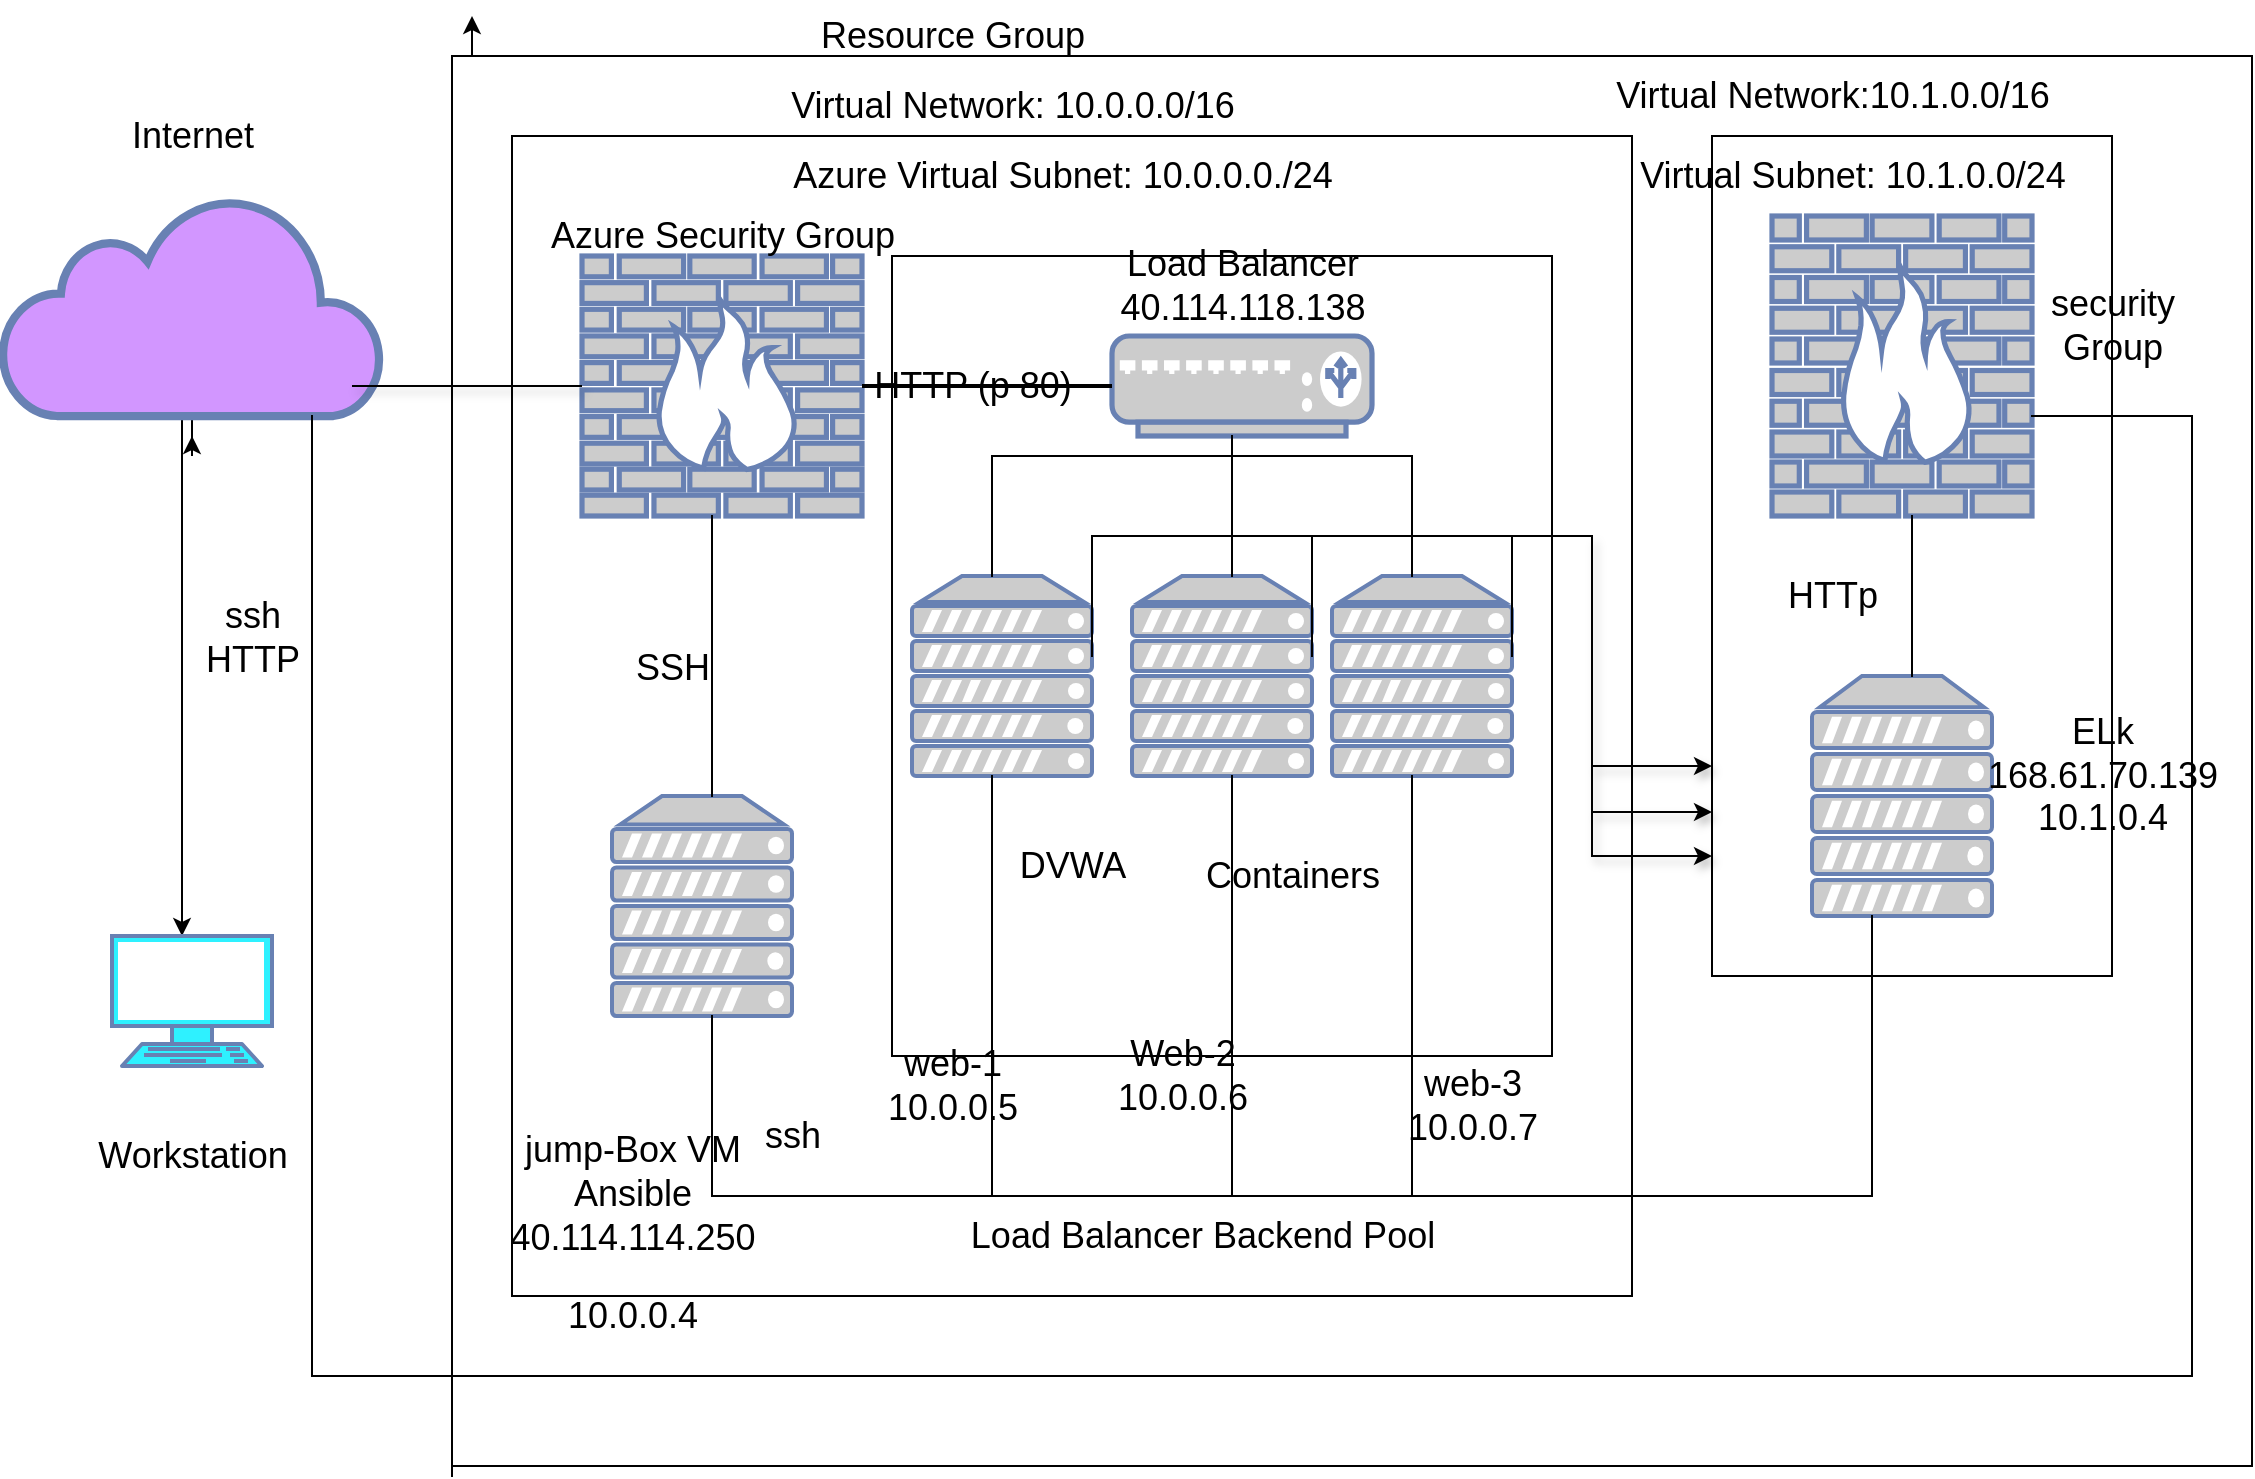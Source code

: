 <mxfile version="16.2.7" type="google"><diagram id="fpanpcyWLFvpl7aBe42c" name="Page-1"><mxGraphModel dx="2947" dy="1600" grid="1" gridSize="10" guides="1" tooltips="1" connect="1" arrows="1" fold="1" page="1" pageScale="1" pageWidth="1100" pageHeight="850" math="0" shadow="0"><root><mxCell id="0"/><mxCell id="1" parent="0"/><mxCell id="buvxhbNdVt5E5L7XgBYT-3" value="" style="fontColor=#0066CC;verticalAlign=top;verticalLabelPosition=bottom;labelPosition=center;align=center;html=1;outlineConnect=0;fillColor=#CCCCCC;strokeColor=#6881B3;gradientColor=none;gradientDirection=north;strokeWidth=2;shape=mxgraph.networks.load_balancer;" parent="1" vertex="1"><mxGeometry x="540" y="160" width="130" height="50" as="geometry"/></mxCell><mxCell id="buvxhbNdVt5E5L7XgBYT-5" value="" style="fontColor=#0066CC;verticalAlign=top;verticalLabelPosition=bottom;labelPosition=center;align=center;html=1;outlineConnect=0;fillColor=#CCCCCC;strokeColor=#6881B3;gradientColor=none;gradientDirection=north;strokeWidth=2;shape=mxgraph.networks.firewall;" parent="1" vertex="1"><mxGeometry x="870" y="100" width="130" height="150" as="geometry"/></mxCell><mxCell id="buvxhbNdVt5E5L7XgBYT-6" value="" style="fontColor=#0066CC;verticalAlign=top;verticalLabelPosition=bottom;labelPosition=center;align=center;html=1;outlineConnect=0;fillColor=#CCCCCC;strokeColor=#6881B3;gradientColor=none;gradientDirection=north;strokeWidth=2;shape=mxgraph.networks.server;" parent="1" vertex="1"><mxGeometry x="440" y="280" width="90" height="100" as="geometry"/></mxCell><mxCell id="buvxhbNdVt5E5L7XgBYT-8" value="" style="fontColor=#0066CC;verticalAlign=top;verticalLabelPosition=bottom;labelPosition=center;align=center;html=1;outlineConnect=0;fillColor=#CCCCCC;strokeColor=#6881B3;gradientColor=none;gradientDirection=north;strokeWidth=2;shape=mxgraph.networks.server;" parent="1" vertex="1"><mxGeometry x="550" y="280" width="90" height="100" as="geometry"/></mxCell><mxCell id="buvxhbNdVt5E5L7XgBYT-9" value="" style="fontColor=#0066CC;verticalAlign=top;verticalLabelPosition=bottom;labelPosition=center;align=center;html=1;outlineConnect=0;fillColor=#CCCCCC;strokeColor=#6881B3;gradientColor=none;gradientDirection=north;strokeWidth=2;shape=mxgraph.networks.server;direction=east;" parent="1" vertex="1"><mxGeometry x="890" y="330" width="90" height="120" as="geometry"/></mxCell><mxCell id="buvxhbNdVt5E5L7XgBYT-10" value="" style="fontColor=#0066CC;verticalAlign=top;verticalLabelPosition=bottom;labelPosition=center;align=center;html=1;outlineConnect=0;fillColor=#CCCCCC;strokeColor=#6881B3;gradientColor=none;gradientDirection=north;strokeWidth=2;shape=mxgraph.networks.server;" parent="1" vertex="1"><mxGeometry x="650" y="280" width="90" height="100" as="geometry"/></mxCell><mxCell id="buvxhbNdVt5E5L7XgBYT-14" style="edgeStyle=orthogonalEdgeStyle;rounded=0;orthogonalLoop=1;jettySize=auto;html=1;exitX=0.5;exitY=1;exitDx=0;exitDy=0;exitPerimeter=0;" parent="1" source="buvxhbNdVt5E5L7XgBYT-12" target="buvxhbNdVt5E5L7XgBYT-13" edge="1"><mxGeometry relative="1" as="geometry"><Array as="points"><mxPoint x="75" y="170"/><mxPoint x="75" y="170"/></Array></mxGeometry></mxCell><mxCell id="r-53dhZYdvqbwPL05TkR-11" style="edgeStyle=orthogonalEdgeStyle;rounded=0;orthogonalLoop=1;jettySize=auto;html=1;fontSize=18;" edge="1" parent="1" source="buvxhbNdVt5E5L7XgBYT-12"><mxGeometry relative="1" as="geometry"><mxPoint x="80" y="210" as="targetPoint"/></mxGeometry></mxCell><mxCell id="buvxhbNdVt5E5L7XgBYT-12" value="" style="html=1;outlineConnect=0;fillColor=#D296FF;strokeColor=#6881B3;gradientColor=none;gradientDirection=north;strokeWidth=2;shape=mxgraph.networks.cloud;fontColor=#ffffff;" parent="1" vertex="1"><mxGeometry x="-15" y="90" width="190" height="110" as="geometry"/></mxCell><mxCell id="buvxhbNdVt5E5L7XgBYT-13" value="" style="fontColor=#0066CC;verticalAlign=top;verticalLabelPosition=bottom;labelPosition=center;align=center;html=1;outlineConnect=0;fillColor=#2EF1FF;strokeColor=#6881B3;gradientColor=none;gradientDirection=north;strokeWidth=2;shape=mxgraph.networks.terminal;" parent="1" vertex="1"><mxGeometry x="40" y="460" width="80" height="65" as="geometry"/></mxCell><mxCell id="buvxhbNdVt5E5L7XgBYT-7" value="" style="fontColor=#0066CC;verticalAlign=top;verticalLabelPosition=bottom;labelPosition=center;align=center;html=1;outlineConnect=0;fillColor=#CCCCCC;strokeColor=#6881B3;gradientColor=none;gradientDirection=north;strokeWidth=2;shape=mxgraph.networks.server;" parent="1" vertex="1"><mxGeometry x="290" y="390" width="90" height="110" as="geometry"/></mxCell><mxCell id="buvxhbNdVt5E5L7XgBYT-4" value="" style="fontColor=#0066CC;verticalAlign=top;verticalLabelPosition=bottom;labelPosition=center;align=center;html=1;outlineConnect=0;fillColor=#CCCCCC;strokeColor=#6881B3;gradientColor=none;gradientDirection=north;strokeWidth=2;shape=mxgraph.networks.firewall;" parent="1" vertex="1"><mxGeometry x="275" y="120" width="140" height="130" as="geometry"/></mxCell><mxCell id="buvxhbNdVt5E5L7XgBYT-74" value="" style="endArrow=none;html=1;rounded=0;shadow=1;exitX=0;exitY=0.5;exitDx=0;exitDy=0;exitPerimeter=0;entryX=0.921;entryY=0.864;entryDx=0;entryDy=0;entryPerimeter=0;" parent="1" source="buvxhbNdVt5E5L7XgBYT-4" target="buvxhbNdVt5E5L7XgBYT-12" edge="1"><mxGeometry width="50" height="50" relative="1" as="geometry"><mxPoint x="730" y="390" as="sourcePoint"/><mxPoint x="180" y="185" as="targetPoint"/></mxGeometry></mxCell><mxCell id="buvxhbNdVt5E5L7XgBYT-75" value="" style="shape=partialRectangle;whiteSpace=wrap;html=1;top=0;left=0;fillColor=none;direction=south;" parent="1" vertex="1"><mxGeometry x="140" y="200" width="940" height="480" as="geometry"/></mxCell><mxCell id="buvxhbNdVt5E5L7XgBYT-76" value="" style="shape=partialRectangle;whiteSpace=wrap;html=1;top=0;left=0;fillColor=none;direction=north;" parent="1" vertex="1"><mxGeometry x="1000" y="200" width="80" height="480" as="geometry"/></mxCell><mxCell id="buvxhbNdVt5E5L7XgBYT-77" value="" style="shape=partialRectangle;whiteSpace=wrap;html=1;right=0;top=0;bottom=0;fillColor=none;routingCenterX=-0.5;" parent="1" vertex="1"><mxGeometry x="340" y="250" width="470" height="140" as="geometry"/></mxCell><mxCell id="buvxhbNdVt5E5L7XgBYT-78" value="" style="shape=partialRectangle;whiteSpace=wrap;html=1;top=0;left=0;fillColor=none;" parent="1" vertex="1"><mxGeometry x="340" y="450" width="580" height="140" as="geometry"/></mxCell><mxCell id="buvxhbNdVt5E5L7XgBYT-81" value="" style="shape=partialRectangle;whiteSpace=wrap;html=1;right=0;top=0;bottom=0;fillColor=none;routingCenterX=-0.5;" parent="1" vertex="1"><mxGeometry x="340" y="500" width="120" height="90" as="geometry"/></mxCell><mxCell id="buvxhbNdVt5E5L7XgBYT-82" value="" style="shape=partialRectangle;whiteSpace=wrap;html=1;bottom=0;right=0;fillColor=none;" parent="1" vertex="1"><mxGeometry x="210" y="20" width="900" height="710" as="geometry"/></mxCell><mxCell id="r-53dhZYdvqbwPL05TkR-36" style="edgeStyle=orthogonalEdgeStyle;rounded=0;orthogonalLoop=1;jettySize=auto;html=1;exitX=0;exitY=0;exitDx=0;exitDy=0;fontSize=18;" edge="1" parent="1" source="buvxhbNdVt5E5L7XgBYT-83"><mxGeometry relative="1" as="geometry"><mxPoint x="220" as="targetPoint"/></mxGeometry></mxCell><mxCell id="buvxhbNdVt5E5L7XgBYT-83" value="" style="shape=partialRectangle;whiteSpace=wrap;html=1;top=0;left=0;fillColor=none;" parent="1" vertex="1"><mxGeometry x="210" y="20" width="900" height="705" as="geometry"/></mxCell><mxCell id="buvxhbNdVt5E5L7XgBYT-86" value="" style="line;strokeWidth=2;html=1;" parent="1" vertex="1"><mxGeometry x="415" y="180" width="125" height="10" as="geometry"/></mxCell><mxCell id="buvxhbNdVt5E5L7XgBYT-88" value="" style="shape=partialRectangle;whiteSpace=wrap;html=1;bottom=0;right=0;fillColor=none;" parent="1" vertex="1"><mxGeometry x="480" y="220" width="120" height="60" as="geometry"/></mxCell><mxCell id="buvxhbNdVt5E5L7XgBYT-89" value="" style="shape=partialRectangle;whiteSpace=wrap;html=1;right=0;top=0;bottom=0;fillColor=none;routingCenterX=-0.5;" parent="1" vertex="1"><mxGeometry x="600" y="210" width="120" height="70" as="geometry"/></mxCell><mxCell id="buvxhbNdVt5E5L7XgBYT-92" value="" style="shape=partialRectangle;whiteSpace=wrap;html=1;top=0;left=0;fillColor=none;direction=north;" parent="1" vertex="1"><mxGeometry x="600" y="220" width="90" height="60" as="geometry"/></mxCell><mxCell id="buvxhbNdVt5E5L7XgBYT-93" value="" style="shape=partialRectangle;whiteSpace=wrap;html=1;bottom=0;right=0;fillColor=none;" parent="1" vertex="1"><mxGeometry x="240" y="60" width="560" height="580" as="geometry"/></mxCell><mxCell id="buvxhbNdVt5E5L7XgBYT-94" value="" style="shape=partialRectangle;whiteSpace=wrap;html=1;top=0;left=0;fillColor=none;" parent="1" vertex="1"><mxGeometry x="240" y="60" width="560" height="580" as="geometry"/></mxCell><mxCell id="buvxhbNdVt5E5L7XgBYT-95" value="" style="shape=partialRectangle;whiteSpace=wrap;html=1;bottom=0;right=0;fillColor=none;" parent="1" vertex="1"><mxGeometry x="430" y="120" width="330" height="400" as="geometry"/></mxCell><mxCell id="buvxhbNdVt5E5L7XgBYT-96" value="" style="shape=partialRectangle;whiteSpace=wrap;html=1;top=0;left=0;fillColor=none;" parent="1" vertex="1"><mxGeometry x="430" y="120" width="330" height="400" as="geometry"/></mxCell><mxCell id="buvxhbNdVt5E5L7XgBYT-98" value="" style="shape=partialRectangle;whiteSpace=wrap;html=1;top=0;bottom=0;fillColor=none;" parent="1" vertex="1"><mxGeometry x="480" y="380" width="120" height="210" as="geometry"/></mxCell><mxCell id="buvxhbNdVt5E5L7XgBYT-100" value="" style="shape=partialRectangle;whiteSpace=wrap;html=1;right=0;top=0;bottom=0;fillColor=none;routingCenterX=-0.5;" parent="1" vertex="1"><mxGeometry x="940" y="250" width="120" height="80" as="geometry"/></mxCell><mxCell id="buvxhbNdVt5E5L7XgBYT-101" value="" style="shape=partialRectangle;whiteSpace=wrap;html=1;bottom=0;right=0;fillColor=none;" parent="1" vertex="1"><mxGeometry x="840" y="60" width="200" height="420" as="geometry"/></mxCell><mxCell id="buvxhbNdVt5E5L7XgBYT-103" value="" style="shape=partialRectangle;whiteSpace=wrap;html=1;top=0;left=0;fillColor=none;" parent="1" vertex="1"><mxGeometry x="840" y="60" width="200" height="420" as="geometry"/></mxCell><mxCell id="buvxhbNdVt5E5L7XgBYT-111" value="" style="shape=partialRectangle;whiteSpace=wrap;html=1;bottom=0;right=0;fillColor=none;" parent="1" vertex="1"><mxGeometry x="530" y="260" width="110" height="60" as="geometry"/></mxCell><mxCell id="buvxhbNdVt5E5L7XgBYT-115" value="" style="shape=partialRectangle;whiteSpace=wrap;html=1;bottom=0;right=0;fillColor=none;" parent="1" vertex="1"><mxGeometry x="640" y="260" width="100" height="60" as="geometry"/></mxCell><mxCell id="buvxhbNdVt5E5L7XgBYT-116" value="" style="shape=partialRectangle;whiteSpace=wrap;html=1;bottom=0;right=0;fillColor=none;" parent="1" vertex="1"><mxGeometry x="740" y="260" width="40" height="60" as="geometry"/></mxCell><mxCell id="buvxhbNdVt5E5L7XgBYT-99" value="" style="shape=partialRectangle;whiteSpace=wrap;html=1;right=0;top=0;bottom=0;fillColor=none;routingCenterX=-0.5;" parent="1" vertex="1"><mxGeometry x="690" y="380" width="120" height="210" as="geometry"/></mxCell><mxCell id="buvxhbNdVt5E5L7XgBYT-119" value="" style="edgeStyle=segmentEdgeStyle;endArrow=classic;html=1;rounded=0;shadow=1;exitX=1;exitY=0;exitDx=0;exitDy=0;" parent="1" source="buvxhbNdVt5E5L7XgBYT-116" target="buvxhbNdVt5E5L7XgBYT-103" edge="1"><mxGeometry width="50" height="50" relative="1" as="geometry"><mxPoint x="800" y="430" as="sourcePoint"/><mxPoint x="850" y="380" as="targetPoint"/><Array as="points"><mxPoint x="780" y="420"/></Array></mxGeometry></mxCell><mxCell id="buvxhbNdVt5E5L7XgBYT-122" value="" style="edgeStyle=elbowEdgeStyle;elbow=vertical;endArrow=classic;html=1;rounded=0;shadow=1;" parent="1" edge="1"><mxGeometry width="50" height="50" relative="1" as="geometry"><mxPoint x="780" y="398" as="sourcePoint"/><mxPoint x="840" y="398" as="targetPoint"/><Array as="points"/></mxGeometry></mxCell><mxCell id="buvxhbNdVt5E5L7XgBYT-123" style="edgeStyle=none;rounded=0;orthogonalLoop=1;jettySize=auto;html=1;exitX=0;exitY=0.75;exitDx=0;exitDy=0;shadow=1;" parent="1" source="buvxhbNdVt5E5L7XgBYT-103" target="buvxhbNdVt5E5L7XgBYT-103" edge="1"><mxGeometry relative="1" as="geometry"/></mxCell><mxCell id="buvxhbNdVt5E5L7XgBYT-124" style="edgeStyle=none;rounded=0;orthogonalLoop=1;jettySize=auto;html=1;exitX=0;exitY=0.75;exitDx=0;exitDy=0;shadow=1;" parent="1" source="buvxhbNdVt5E5L7XgBYT-103" target="buvxhbNdVt5E5L7XgBYT-103" edge="1"><mxGeometry relative="1" as="geometry"/></mxCell><mxCell id="buvxhbNdVt5E5L7XgBYT-125" value="" style="edgeStyle=elbowEdgeStyle;elbow=vertical;endArrow=classic;html=1;rounded=0;shadow=1;entryX=0;entryY=0.75;entryDx=0;entryDy=0;" parent="1" target="buvxhbNdVt5E5L7XgBYT-103" edge="1"><mxGeometry width="50" height="50" relative="1" as="geometry"><mxPoint x="780" y="375" as="sourcePoint"/><mxPoint x="780" y="350" as="targetPoint"/></mxGeometry></mxCell><mxCell id="r-53dhZYdvqbwPL05TkR-10" value="Internet" style="text;html=1;resizable=0;autosize=1;align=center;verticalAlign=middle;points=[];fillColor=none;strokeColor=none;rounded=0;fontSize=18;" vertex="1" parent="1"><mxGeometry x="40" y="45" width="80" height="30" as="geometry"/></mxCell><mxCell id="r-53dhZYdvqbwPL05TkR-12" value="ssh&lt;br&gt;HTTP" style="text;html=1;resizable=0;autosize=1;align=center;verticalAlign=middle;points=[];fillColor=none;strokeColor=none;rounded=0;fontSize=18;" vertex="1" parent="1"><mxGeometry x="80" y="286" width="60" height="50" as="geometry"/></mxCell><mxCell id="r-53dhZYdvqbwPL05TkR-14" value="Workstation" style="text;html=1;resizable=0;autosize=1;align=center;verticalAlign=middle;points=[];fillColor=none;strokeColor=none;rounded=0;fontSize=18;" vertex="1" parent="1"><mxGeometry x="25" y="555" width="110" height="30" as="geometry"/></mxCell><mxCell id="r-53dhZYdvqbwPL05TkR-17" value="Azure Security Group" style="text;html=1;resizable=0;autosize=1;align=center;verticalAlign=middle;points=[];fillColor=none;strokeColor=none;rounded=0;fontSize=18;" vertex="1" parent="1"><mxGeometry x="250" y="95" width="190" height="30" as="geometry"/></mxCell><mxCell id="r-53dhZYdvqbwPL05TkR-18" value="SSH" style="text;html=1;resizable=0;autosize=1;align=center;verticalAlign=middle;points=[];fillColor=none;strokeColor=none;rounded=0;fontSize=18;" vertex="1" parent="1"><mxGeometry x="295" y="311" width="50" height="30" as="geometry"/></mxCell><mxCell id="r-53dhZYdvqbwPL05TkR-19" value="ssh" style="text;html=1;resizable=0;autosize=1;align=center;verticalAlign=middle;points=[];fillColor=none;strokeColor=none;rounded=0;fontSize=18;" vertex="1" parent="1"><mxGeometry x="360" y="545" width="40" height="30" as="geometry"/></mxCell><mxCell id="r-53dhZYdvqbwPL05TkR-20" value="jump-Box VM&lt;br&gt;Ansible&lt;br&gt;40.114.114.250&lt;br&gt;&lt;br&gt;" style="text;html=1;resizable=0;autosize=1;align=center;verticalAlign=middle;points=[];fillColor=none;strokeColor=none;rounded=0;fontSize=18;" vertex="1" parent="1"><mxGeometry x="230" y="555" width="140" height="90" as="geometry"/></mxCell><mxCell id="r-53dhZYdvqbwPL05TkR-21" value="10.0.0.4" style="text;html=1;resizable=0;autosize=1;align=center;verticalAlign=middle;points=[];fillColor=none;strokeColor=none;rounded=0;fontSize=18;" vertex="1" parent="1"><mxGeometry x="260" y="635" width="80" height="30" as="geometry"/></mxCell><mxCell id="r-53dhZYdvqbwPL05TkR-22" value="web-1&lt;br&gt;10.0.0.5" style="text;html=1;resizable=0;autosize=1;align=center;verticalAlign=middle;points=[];fillColor=none;strokeColor=none;rounded=0;fontSize=18;" vertex="1" parent="1"><mxGeometry x="420" y="510" width="80" height="50" as="geometry"/></mxCell><mxCell id="r-53dhZYdvqbwPL05TkR-25" value="Web-2&lt;br&gt;10.0.0.6" style="text;html=1;resizable=0;autosize=1;align=center;verticalAlign=middle;points=[];fillColor=none;strokeColor=none;rounded=0;fontSize=18;" vertex="1" parent="1"><mxGeometry x="535" y="505" width="80" height="50" as="geometry"/></mxCell><mxCell id="r-53dhZYdvqbwPL05TkR-26" value="web-3&lt;br&gt;10.0.0.7" style="text;html=1;resizable=0;autosize=1;align=center;verticalAlign=middle;points=[];fillColor=none;strokeColor=none;rounded=0;fontSize=18;" vertex="1" parent="1"><mxGeometry x="680" y="520" width="80" height="50" as="geometry"/></mxCell><mxCell id="r-53dhZYdvqbwPL05TkR-27" value="Load Balancer Backend Pool" style="text;html=1;resizable=0;autosize=1;align=center;verticalAlign=middle;points=[];fillColor=none;strokeColor=none;rounded=0;fontSize=18;" vertex="1" parent="1"><mxGeometry x="460" y="595" width="250" height="30" as="geometry"/></mxCell><mxCell id="r-53dhZYdvqbwPL05TkR-30" value="DVWA" style="text;html=1;resizable=0;autosize=1;align=center;verticalAlign=middle;points=[];fillColor=none;strokeColor=none;rounded=0;fontSize=18;" vertex="1" parent="1"><mxGeometry x="485" y="410" width="70" height="30" as="geometry"/></mxCell><mxCell id="r-53dhZYdvqbwPL05TkR-31" value="Containers" style="text;html=1;resizable=0;autosize=1;align=center;verticalAlign=middle;points=[];fillColor=none;strokeColor=none;rounded=0;fontSize=18;" vertex="1" parent="1"><mxGeometry x="580" y="415" width="100" height="30" as="geometry"/></mxCell><mxCell id="r-53dhZYdvqbwPL05TkR-32" value="HTTP (p 80)" style="text;html=1;resizable=0;autosize=1;align=center;verticalAlign=middle;points=[];fillColor=none;strokeColor=none;rounded=0;fontSize=18;" vertex="1" parent="1"><mxGeometry x="415" y="170" width="110" height="30" as="geometry"/></mxCell><mxCell id="r-53dhZYdvqbwPL05TkR-33" value="Load Balancer&lt;br&gt;40.114.118.138" style="text;html=1;resizable=0;autosize=1;align=center;verticalAlign=middle;points=[];fillColor=none;strokeColor=none;rounded=0;fontSize=18;" vertex="1" parent="1"><mxGeometry x="535" y="110" width="140" height="50" as="geometry"/></mxCell><mxCell id="r-53dhZYdvqbwPL05TkR-34" value="Azure Virtual Subnet: 10.0.0.0./24" style="text;html=1;resizable=0;autosize=1;align=center;verticalAlign=middle;points=[];fillColor=none;strokeColor=none;rounded=0;fontSize=18;" vertex="1" parent="1"><mxGeometry x="370" y="65" width="290" height="30" as="geometry"/></mxCell><mxCell id="r-53dhZYdvqbwPL05TkR-35" value="Virtual Network: 10.0.0.0/16" style="text;html=1;resizable=0;autosize=1;align=center;verticalAlign=middle;points=[];fillColor=none;strokeColor=none;rounded=0;fontSize=18;" vertex="1" parent="1"><mxGeometry x="370" y="30" width="240" height="30" as="geometry"/></mxCell><mxCell id="r-53dhZYdvqbwPL05TkR-37" value="Resource Group" style="text;html=1;resizable=0;autosize=1;align=center;verticalAlign=middle;points=[];fillColor=none;strokeColor=none;rounded=0;fontSize=18;" vertex="1" parent="1"><mxGeometry x="385" y="-5" width="150" height="30" as="geometry"/></mxCell><mxCell id="r-53dhZYdvqbwPL05TkR-38" value="Virtual Network:10.1.0.0/16" style="text;html=1;resizable=0;autosize=1;align=center;verticalAlign=middle;points=[];fillColor=none;strokeColor=none;rounded=0;fontSize=18;" vertex="1" parent="1"><mxGeometry x="785" y="25" width="230" height="30" as="geometry"/></mxCell><mxCell id="r-53dhZYdvqbwPL05TkR-39" value="Virtual Subnet: 10.1.0.0/24" style="text;html=1;resizable=0;autosize=1;align=center;verticalAlign=middle;points=[];fillColor=none;strokeColor=none;rounded=0;fontSize=18;" vertex="1" parent="1"><mxGeometry x="795" y="65" width="230" height="30" as="geometry"/></mxCell><mxCell id="r-53dhZYdvqbwPL05TkR-40" value="security&lt;br&gt;Group" style="text;html=1;resizable=0;autosize=1;align=center;verticalAlign=middle;points=[];fillColor=none;strokeColor=none;rounded=0;fontSize=18;" vertex="1" parent="1"><mxGeometry x="1000" y="130" width="80" height="50" as="geometry"/></mxCell><mxCell id="r-53dhZYdvqbwPL05TkR-41" value="HTTp" style="text;html=1;resizable=0;autosize=1;align=center;verticalAlign=middle;points=[];fillColor=none;strokeColor=none;rounded=0;fontSize=18;" vertex="1" parent="1"><mxGeometry x="870" y="275" width="60" height="30" as="geometry"/></mxCell><mxCell id="r-53dhZYdvqbwPL05TkR-42" value="ELk&lt;br&gt;168.61.70.139&lt;br&gt;10.1.0.4" style="text;html=1;resizable=0;autosize=1;align=center;verticalAlign=middle;points=[];fillColor=none;strokeColor=none;rounded=0;fontSize=18;" vertex="1" parent="1"><mxGeometry x="970" y="345" width="130" height="70" as="geometry"/></mxCell></root></mxGraphModel></diagram></mxfile>